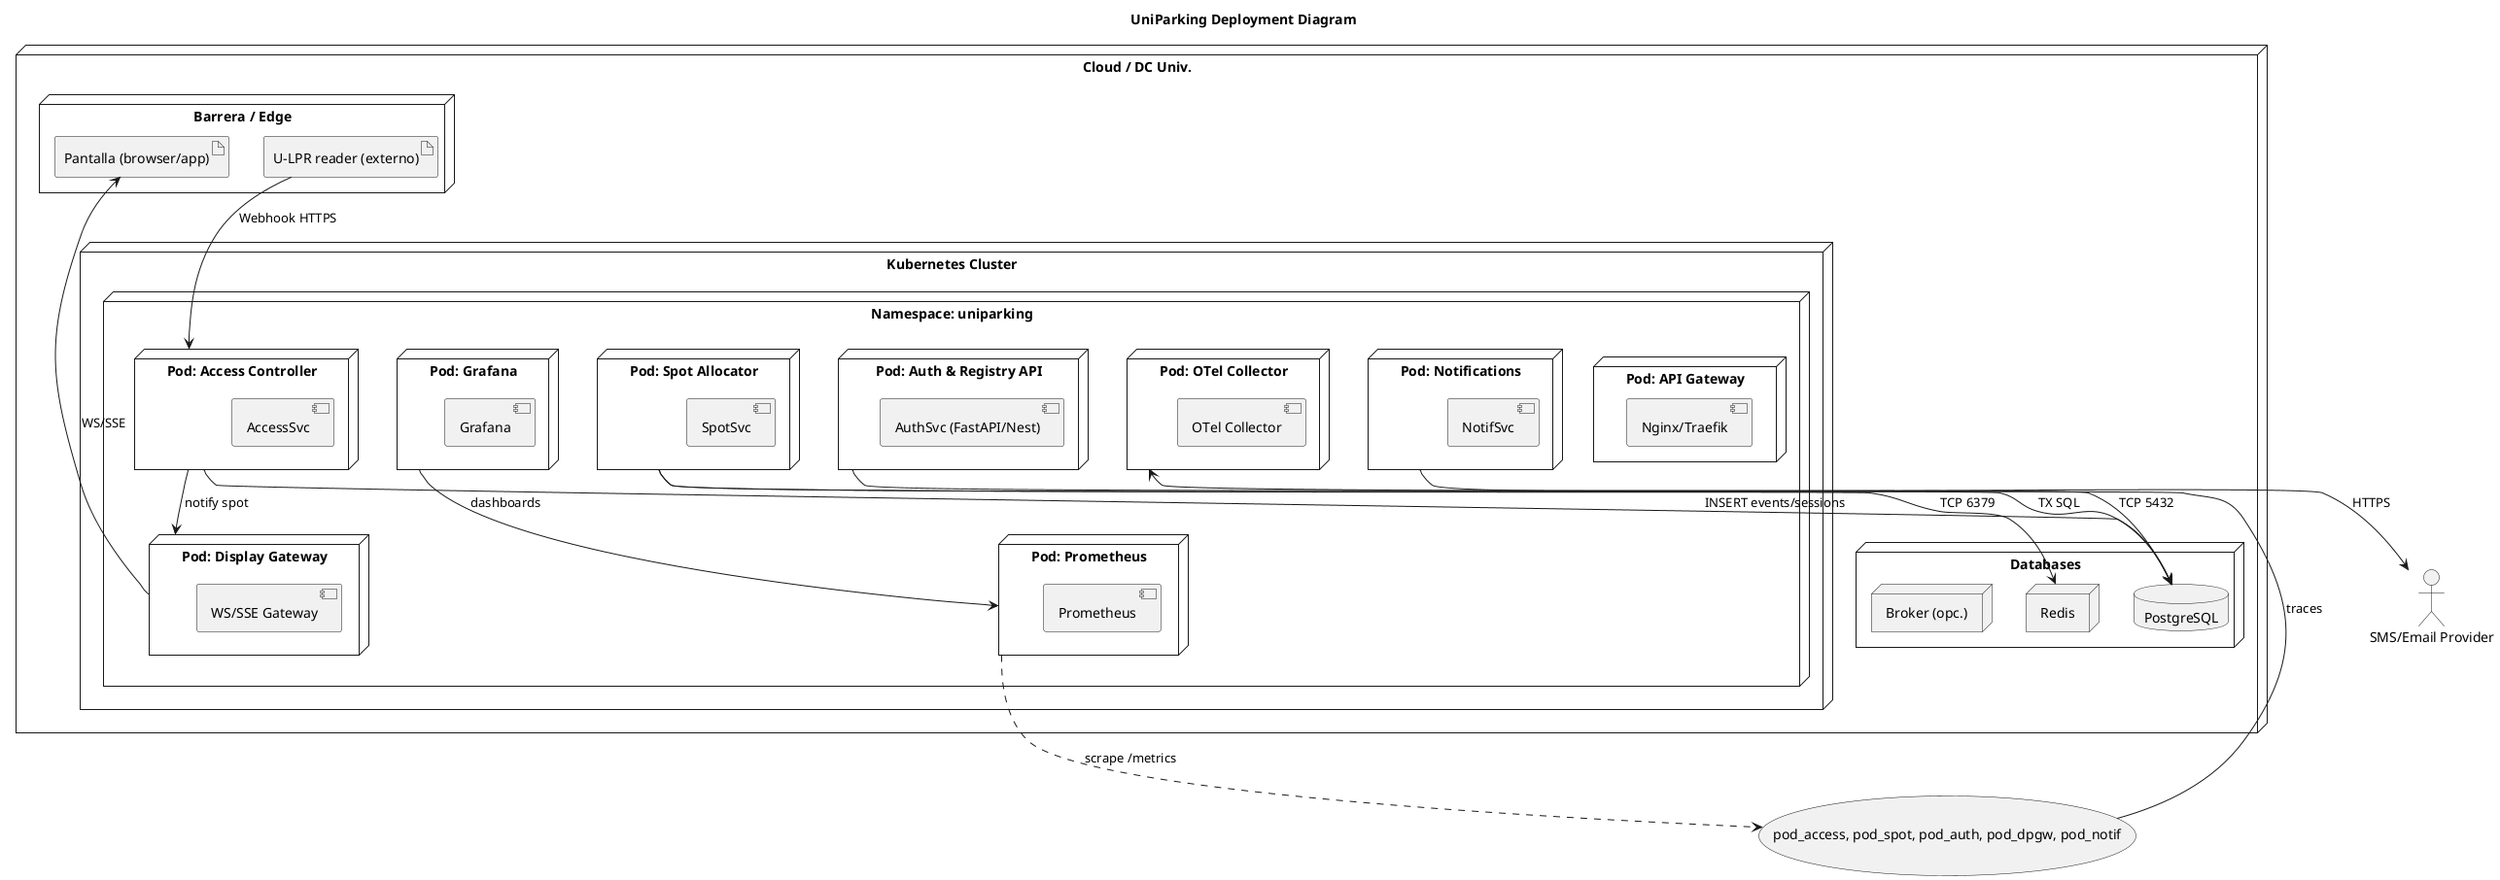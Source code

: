 @startuml
title UniParking Deployment Diagram

node "Cloud / DC Univ." {
  node "Kubernetes Cluster" {
    node "Namespace: uniparking" {
      node "Pod: API Gateway" as pod_gw {
        component "Nginx/Traefik"
      }
      node "Pod: Auth & Registry API" as pod_auth {
        component "AuthSvc (FastAPI/Nest)"
      }
      node "Pod: Access Controller" as pod_access {
        component "AccessSvc"
      }
      node "Pod: Spot Allocator" as pod_spot {
        component "SpotSvc"
      }
      node "Pod: Display Gateway" as pod_dpgw {
        component "WS/SSE Gateway"
      }
      node "Pod: Notifications" as pod_notif {
        component "NotifSvc"
      }
      node "Pod: Prometheus" as pod_prom {
        component "Prometheus"
      }
      node "Pod: Grafana" as pod_graf {
        component "Grafana"
      }
      node "Pod: OTel Collector" as pod_otel {
        component "OTel Collector"
      }
    }
  }

  node "Databases" {
    database "PostgreSQL" as pg
    node "Redis" as redis
    node "Broker (opc.)" as broker
  }

  node "Barrera / Edge" as edge {
    artifact "Pantalla (browser/app)" as screen
    artifact "U-LPR reader (externo)" as ulpr
  }
}

ulpr --> pod_access : Webhook HTTPS
screen <-- pod_dpgw : WS/SSE
pod_auth --> pg : TCP 5432
pod_spot --> pg : TX SQL
pod_spot --> redis : TCP 6379
pod_access --> pg : INSERT events/sessions
pod_access --> pod_dpgw : notify spot
pod_notif --> "SMS/Email Provider" : HTTPS

pod_prom ..> (pod_access, pod_spot, pod_auth, pod_dpgw, pod_notif) : scrape /metrics
pod_graf --> pod_prom : dashboards
(pod_access, pod_spot, pod_auth, pod_dpgw, pod_notif) --> pod_otel : traces

@enduml
